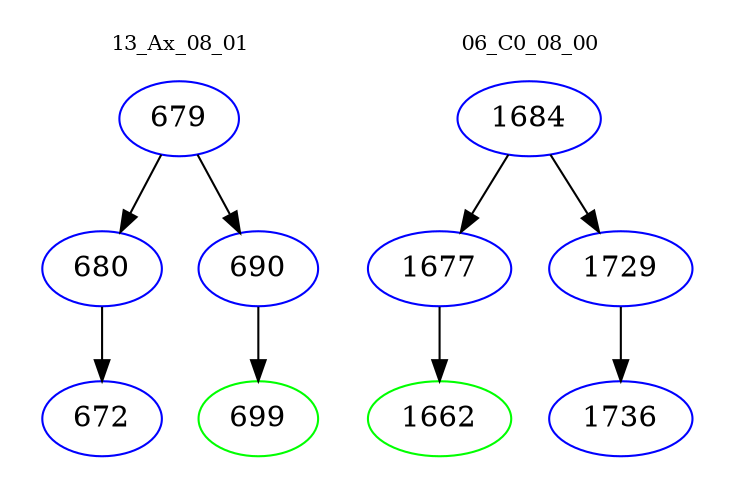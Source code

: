 digraph{
subgraph cluster_0 {
color = white
label = "13_Ax_08_01";
fontsize=10;
T0_679 [label="679", color="blue"]
T0_679 -> T0_680 [color="black"]
T0_680 [label="680", color="blue"]
T0_680 -> T0_672 [color="black"]
T0_672 [label="672", color="blue"]
T0_679 -> T0_690 [color="black"]
T0_690 [label="690", color="blue"]
T0_690 -> T0_699 [color="black"]
T0_699 [label="699", color="green"]
}
subgraph cluster_1 {
color = white
label = "06_C0_08_00";
fontsize=10;
T1_1684 [label="1684", color="blue"]
T1_1684 -> T1_1677 [color="black"]
T1_1677 [label="1677", color="blue"]
T1_1677 -> T1_1662 [color="black"]
T1_1662 [label="1662", color="green"]
T1_1684 -> T1_1729 [color="black"]
T1_1729 [label="1729", color="blue"]
T1_1729 -> T1_1736 [color="black"]
T1_1736 [label="1736", color="blue"]
}
}
